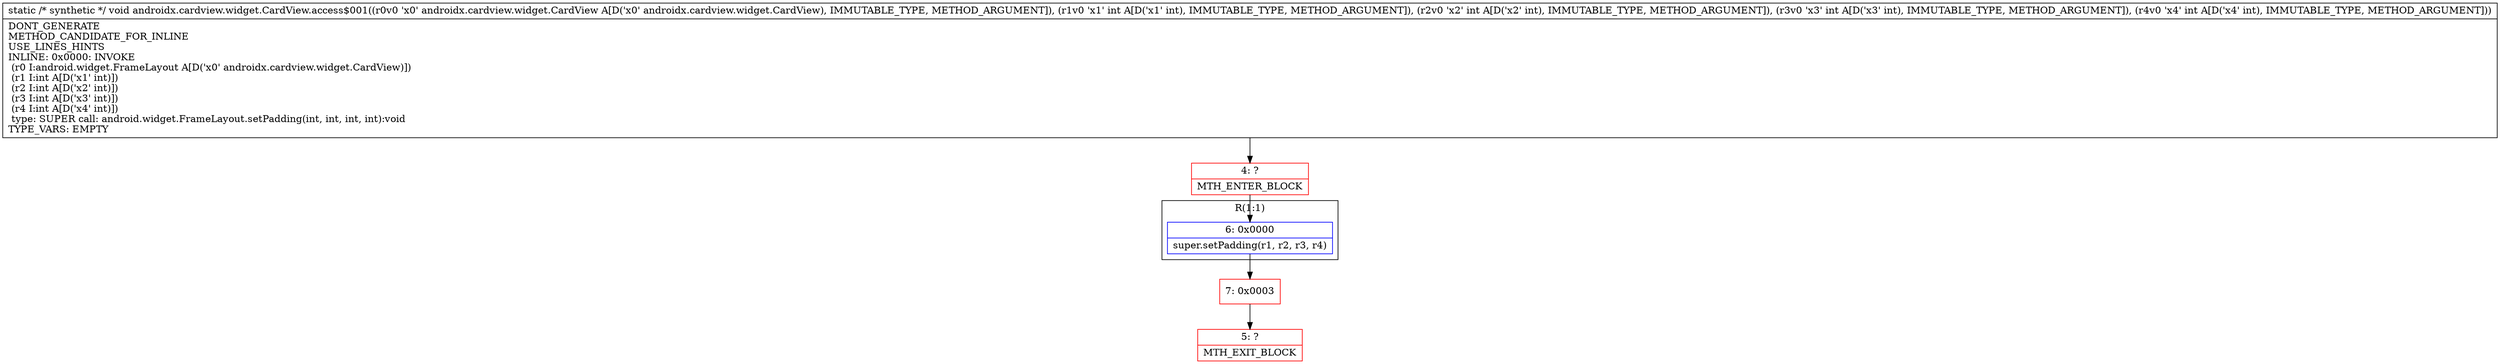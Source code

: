 digraph "CFG forandroidx.cardview.widget.CardView.access$001(Landroidx\/cardview\/widget\/CardView;IIII)V" {
subgraph cluster_Region_1854488345 {
label = "R(1:1)";
node [shape=record,color=blue];
Node_6 [shape=record,label="{6\:\ 0x0000|super.setPadding(r1, r2, r3, r4)\l}"];
}
Node_4 [shape=record,color=red,label="{4\:\ ?|MTH_ENTER_BLOCK\l}"];
Node_7 [shape=record,color=red,label="{7\:\ 0x0003}"];
Node_5 [shape=record,color=red,label="{5\:\ ?|MTH_EXIT_BLOCK\l}"];
MethodNode[shape=record,label="{static \/* synthetic *\/ void androidx.cardview.widget.CardView.access$001((r0v0 'x0' androidx.cardview.widget.CardView A[D('x0' androidx.cardview.widget.CardView), IMMUTABLE_TYPE, METHOD_ARGUMENT]), (r1v0 'x1' int A[D('x1' int), IMMUTABLE_TYPE, METHOD_ARGUMENT]), (r2v0 'x2' int A[D('x2' int), IMMUTABLE_TYPE, METHOD_ARGUMENT]), (r3v0 'x3' int A[D('x3' int), IMMUTABLE_TYPE, METHOD_ARGUMENT]), (r4v0 'x4' int A[D('x4' int), IMMUTABLE_TYPE, METHOD_ARGUMENT]))  | DONT_GENERATE\lMETHOD_CANDIDATE_FOR_INLINE\lUSE_LINES_HINTS\lINLINE: 0x0000: INVOKE  \l  (r0 I:android.widget.FrameLayout A[D('x0' androidx.cardview.widget.CardView)])\l  (r1 I:int A[D('x1' int)])\l  (r2 I:int A[D('x2' int)])\l  (r3 I:int A[D('x3' int)])\l  (r4 I:int A[D('x4' int)])\l type: SUPER call: android.widget.FrameLayout.setPadding(int, int, int, int):void\lTYPE_VARS: EMPTY\l}"];
MethodNode -> Node_4;Node_6 -> Node_7;
Node_4 -> Node_6;
Node_7 -> Node_5;
}

